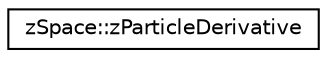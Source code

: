 digraph "Graphical Class Hierarchy"
{
 // LATEX_PDF_SIZE
  edge [fontname="Helvetica",fontsize="10",labelfontname="Helvetica",labelfontsize="10"];
  node [fontname="Helvetica",fontsize="10",shape=record];
  rankdir="LR";
  Node0 [label="zSpace::zParticleDerivative",height=0.2,width=0.4,color="black", fillcolor="white", style="filled",URL="$structz_space_1_1z_particle_derivative.html",tooltip="A strcut to store the postion and velocity derivatives of the particle."];
}
